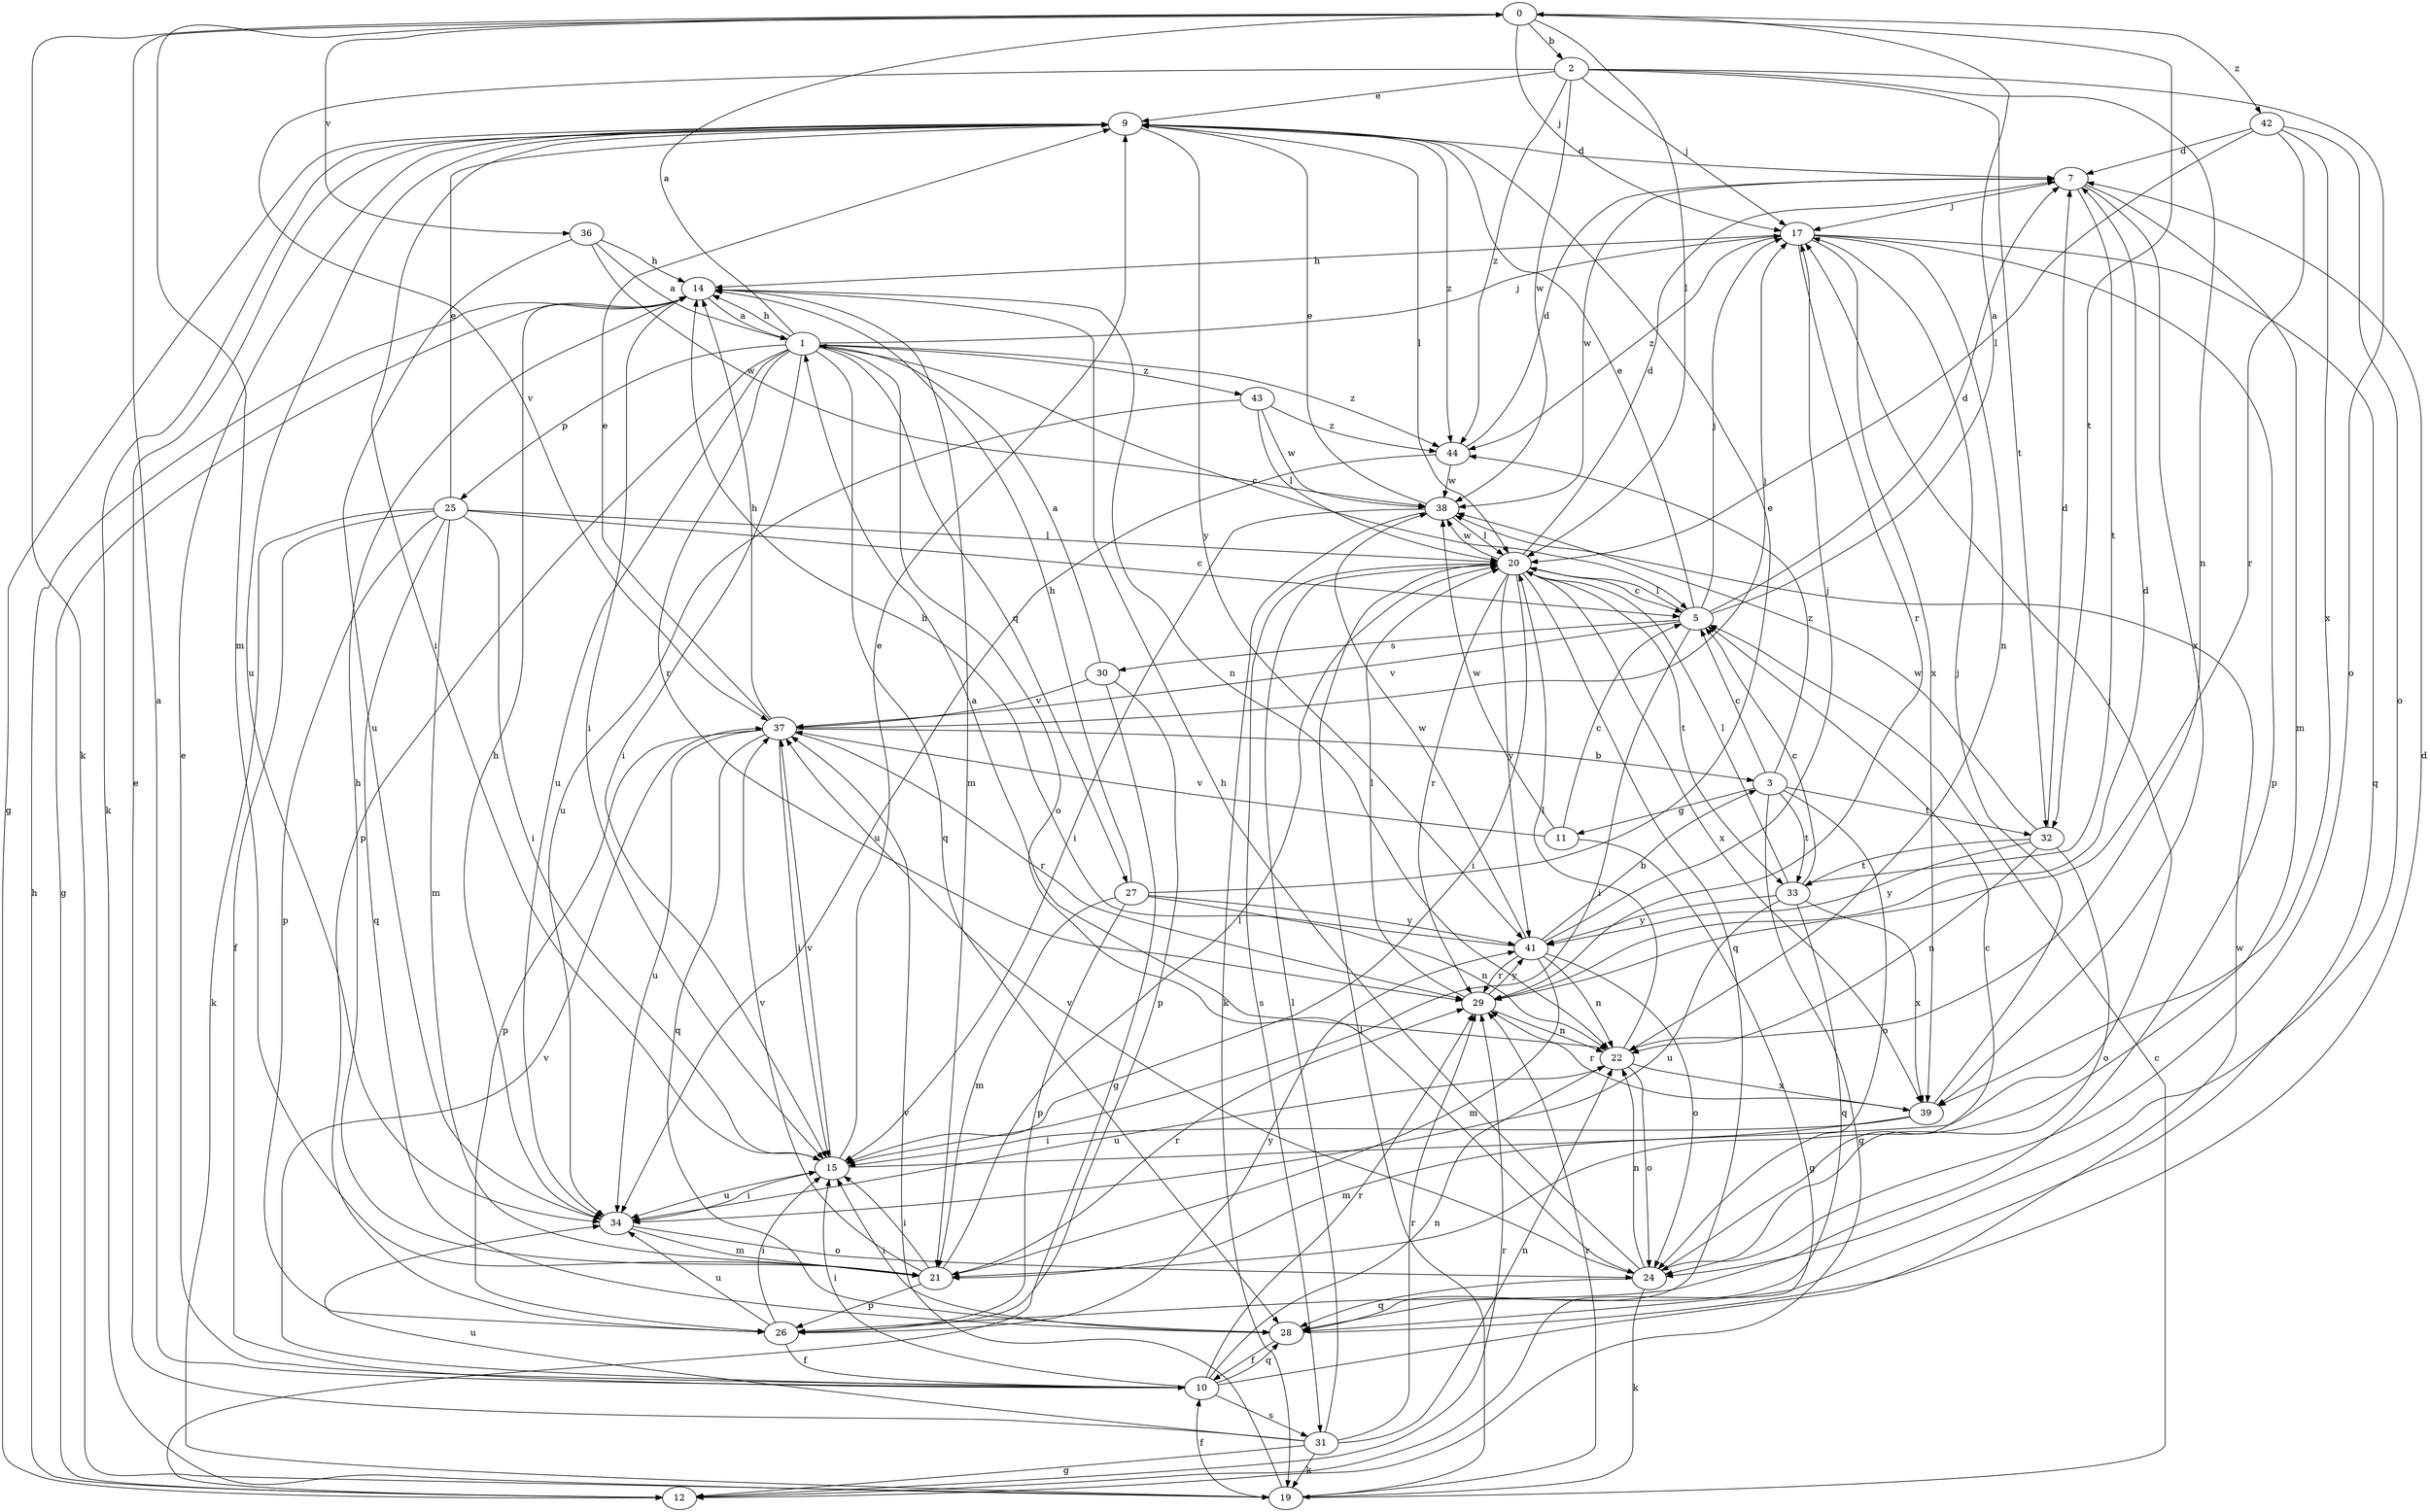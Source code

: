strict digraph  {
0;
1;
2;
3;
5;
7;
9;
10;
11;
12;
14;
15;
17;
19;
20;
21;
22;
24;
25;
26;
27;
28;
29;
30;
31;
32;
33;
34;
36;
37;
38;
39;
41;
42;
43;
44;
0 -> 2  [label=b];
0 -> 17  [label=j];
0 -> 19  [label=k];
0 -> 20  [label=l];
0 -> 21  [label=m];
0 -> 32  [label=t];
0 -> 36  [label=v];
0 -> 42  [label=z];
1 -> 0  [label=a];
1 -> 5  [label=c];
1 -> 14  [label=h];
1 -> 15  [label=i];
1 -> 17  [label=j];
1 -> 24  [label=o];
1 -> 25  [label=p];
1 -> 26  [label=p];
1 -> 27  [label=q];
1 -> 28  [label=q];
1 -> 29  [label=r];
1 -> 34  [label=u];
1 -> 43  [label=z];
1 -> 44  [label=z];
2 -> 9  [label=e];
2 -> 17  [label=j];
2 -> 22  [label=n];
2 -> 24  [label=o];
2 -> 32  [label=t];
2 -> 37  [label=v];
2 -> 38  [label=w];
2 -> 44  [label=z];
3 -> 5  [label=c];
3 -> 11  [label=g];
3 -> 12  [label=g];
3 -> 24  [label=o];
3 -> 32  [label=t];
3 -> 33  [label=t];
3 -> 44  [label=z];
5 -> 0  [label=a];
5 -> 7  [label=d];
5 -> 9  [label=e];
5 -> 15  [label=i];
5 -> 17  [label=j];
5 -> 20  [label=l];
5 -> 30  [label=s];
5 -> 37  [label=v];
7 -> 17  [label=j];
7 -> 21  [label=m];
7 -> 33  [label=t];
7 -> 38  [label=w];
7 -> 39  [label=x];
9 -> 7  [label=d];
9 -> 12  [label=g];
9 -> 15  [label=i];
9 -> 19  [label=k];
9 -> 20  [label=l];
9 -> 34  [label=u];
9 -> 41  [label=y];
9 -> 44  [label=z];
10 -> 0  [label=a];
10 -> 9  [label=e];
10 -> 15  [label=i];
10 -> 22  [label=n];
10 -> 28  [label=q];
10 -> 29  [label=r];
10 -> 31  [label=s];
10 -> 37  [label=v];
10 -> 38  [label=w];
11 -> 5  [label=c];
11 -> 12  [label=g];
11 -> 37  [label=v];
11 -> 38  [label=w];
12 -> 14  [label=h];
12 -> 29  [label=r];
14 -> 1  [label=a];
14 -> 12  [label=g];
14 -> 15  [label=i];
14 -> 21  [label=m];
14 -> 22  [label=n];
15 -> 9  [label=e];
15 -> 17  [label=j];
15 -> 34  [label=u];
15 -> 37  [label=v];
17 -> 14  [label=h];
17 -> 22  [label=n];
17 -> 26  [label=p];
17 -> 28  [label=q];
17 -> 29  [label=r];
17 -> 39  [label=x];
17 -> 44  [label=z];
19 -> 5  [label=c];
19 -> 10  [label=f];
19 -> 20  [label=l];
19 -> 29  [label=r];
19 -> 37  [label=v];
20 -> 5  [label=c];
20 -> 7  [label=d];
20 -> 15  [label=i];
20 -> 28  [label=q];
20 -> 29  [label=r];
20 -> 31  [label=s];
20 -> 33  [label=t];
20 -> 38  [label=w];
20 -> 39  [label=x];
20 -> 41  [label=y];
21 -> 14  [label=h];
21 -> 15  [label=i];
21 -> 20  [label=l];
21 -> 26  [label=p];
21 -> 29  [label=r];
21 -> 37  [label=v];
22 -> 1  [label=a];
22 -> 20  [label=l];
22 -> 24  [label=o];
22 -> 34  [label=u];
22 -> 39  [label=x];
24 -> 5  [label=c];
24 -> 14  [label=h];
24 -> 19  [label=k];
24 -> 22  [label=n];
24 -> 28  [label=q];
24 -> 37  [label=v];
25 -> 5  [label=c];
25 -> 9  [label=e];
25 -> 10  [label=f];
25 -> 15  [label=i];
25 -> 19  [label=k];
25 -> 20  [label=l];
25 -> 21  [label=m];
25 -> 26  [label=p];
25 -> 28  [label=q];
26 -> 10  [label=f];
26 -> 15  [label=i];
26 -> 34  [label=u];
26 -> 41  [label=y];
27 -> 9  [label=e];
27 -> 14  [label=h];
27 -> 21  [label=m];
27 -> 22  [label=n];
27 -> 26  [label=p];
27 -> 41  [label=y];
28 -> 7  [label=d];
28 -> 10  [label=f];
28 -> 15  [label=i];
29 -> 7  [label=d];
29 -> 20  [label=l];
29 -> 22  [label=n];
29 -> 41  [label=y];
30 -> 1  [label=a];
30 -> 12  [label=g];
30 -> 26  [label=p];
30 -> 37  [label=v];
31 -> 9  [label=e];
31 -> 12  [label=g];
31 -> 19  [label=k];
31 -> 20  [label=l];
31 -> 22  [label=n];
31 -> 29  [label=r];
31 -> 34  [label=u];
32 -> 7  [label=d];
32 -> 22  [label=n];
32 -> 24  [label=o];
32 -> 33  [label=t];
32 -> 38  [label=w];
32 -> 41  [label=y];
33 -> 5  [label=c];
33 -> 20  [label=l];
33 -> 28  [label=q];
33 -> 34  [label=u];
33 -> 39  [label=x];
33 -> 41  [label=y];
34 -> 14  [label=h];
34 -> 15  [label=i];
34 -> 21  [label=m];
34 -> 24  [label=o];
36 -> 1  [label=a];
36 -> 14  [label=h];
36 -> 34  [label=u];
36 -> 38  [label=w];
37 -> 3  [label=b];
37 -> 9  [label=e];
37 -> 14  [label=h];
37 -> 15  [label=i];
37 -> 17  [label=j];
37 -> 26  [label=p];
37 -> 28  [label=q];
37 -> 29  [label=r];
37 -> 34  [label=u];
38 -> 9  [label=e];
38 -> 15  [label=i];
38 -> 19  [label=k];
38 -> 20  [label=l];
39 -> 15  [label=i];
39 -> 17  [label=j];
39 -> 21  [label=m];
39 -> 29  [label=r];
41 -> 3  [label=b];
41 -> 14  [label=h];
41 -> 17  [label=j];
41 -> 21  [label=m];
41 -> 22  [label=n];
41 -> 24  [label=o];
41 -> 29  [label=r];
41 -> 38  [label=w];
42 -> 7  [label=d];
42 -> 20  [label=l];
42 -> 24  [label=o];
42 -> 29  [label=r];
42 -> 39  [label=x];
43 -> 20  [label=l];
43 -> 34  [label=u];
43 -> 38  [label=w];
43 -> 44  [label=z];
44 -> 7  [label=d];
44 -> 34  [label=u];
44 -> 38  [label=w];
}
